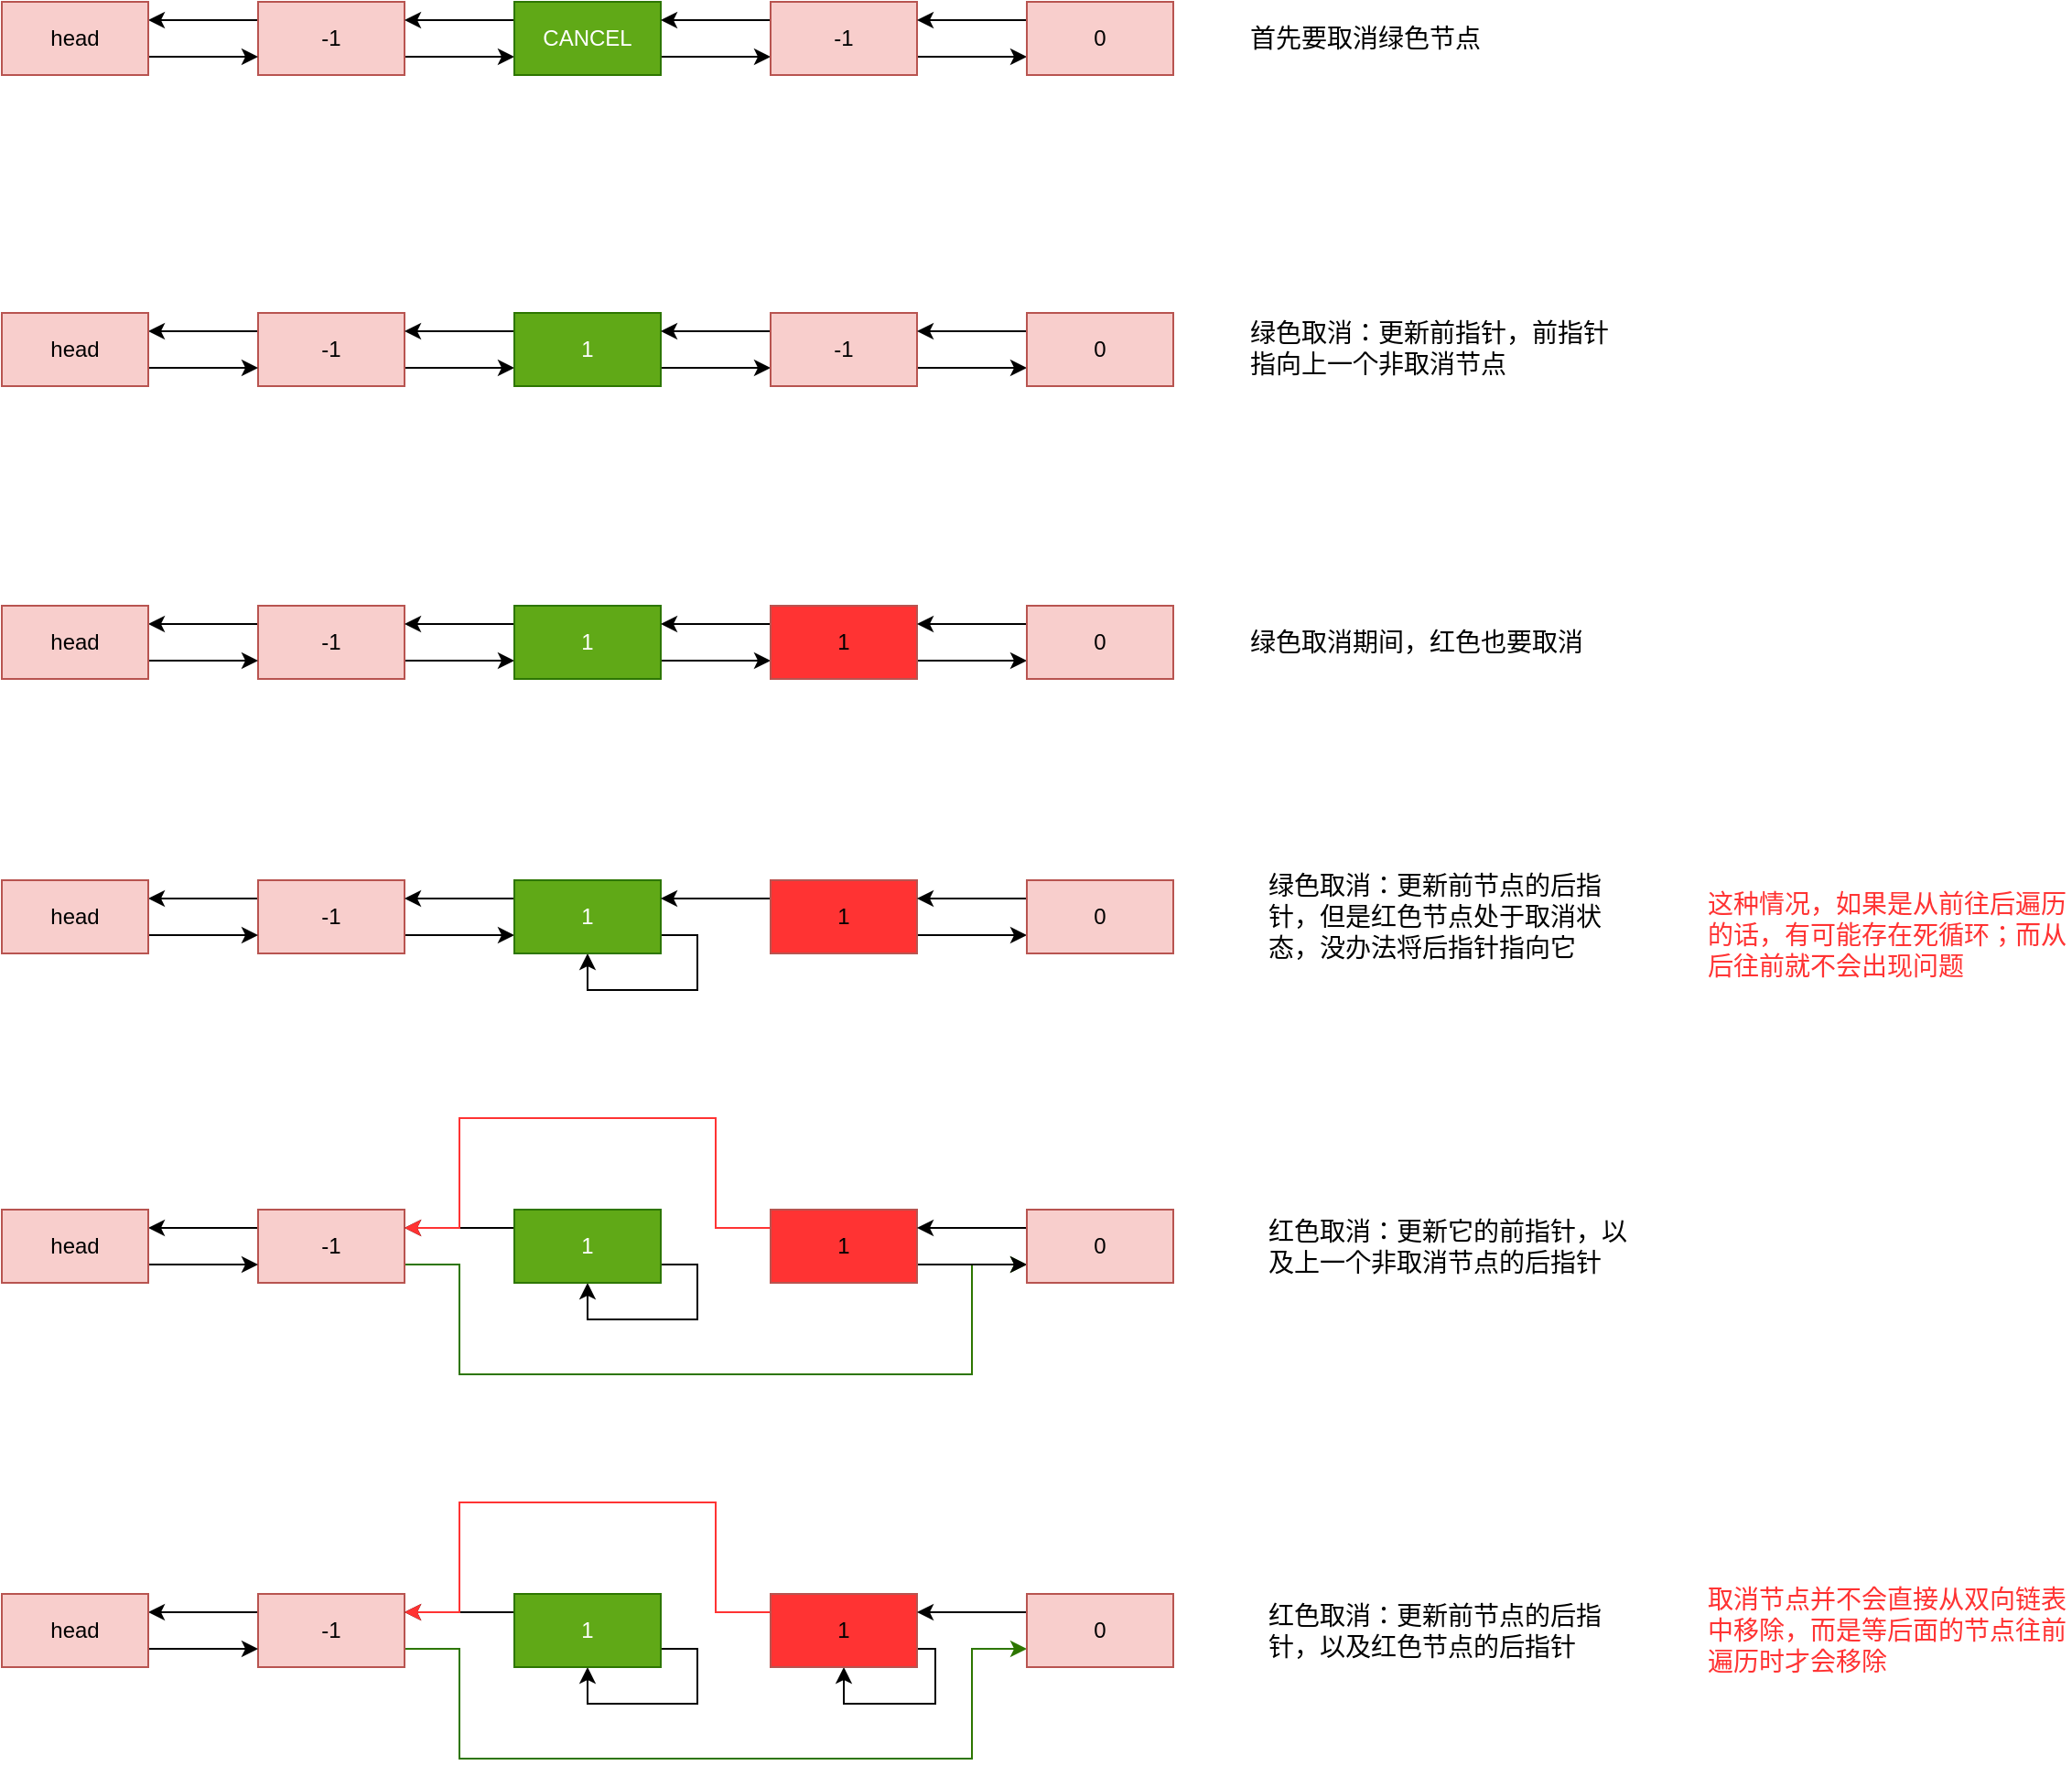 <mxfile version="22.0.8" type="github">
  <diagram name="第 1 页" id="cQR1AnnfZqyHRSD-fw0c">
    <mxGraphModel dx="2074" dy="1110" grid="1" gridSize="10" guides="1" tooltips="1" connect="1" arrows="1" fold="1" page="1" pageScale="1" pageWidth="827" pageHeight="1169" math="0" shadow="0">
      <root>
        <mxCell id="0" />
        <mxCell id="1" parent="0" />
        <mxCell id="GUb_MWUtf1tr1gasSi7g-6" style="edgeStyle=orthogonalEdgeStyle;rounded=0;orthogonalLoop=1;jettySize=auto;html=1;exitX=1;exitY=0.75;exitDx=0;exitDy=0;entryX=0;entryY=0.75;entryDx=0;entryDy=0;" edge="1" parent="1" source="GUb_MWUtf1tr1gasSi7g-1" target="GUb_MWUtf1tr1gasSi7g-4">
          <mxGeometry relative="1" as="geometry">
            <mxPoint x="650" y="150" as="targetPoint" />
          </mxGeometry>
        </mxCell>
        <mxCell id="GUb_MWUtf1tr1gasSi7g-7" style="edgeStyle=orthogonalEdgeStyle;rounded=0;orthogonalLoop=1;jettySize=auto;html=1;exitX=0;exitY=0.25;exitDx=0;exitDy=0;entryX=1;entryY=0.25;entryDx=0;entryDy=0;" edge="1" parent="1" source="GUb_MWUtf1tr1gasSi7g-1" target="GUb_MWUtf1tr1gasSi7g-2">
          <mxGeometry relative="1" as="geometry" />
        </mxCell>
        <mxCell id="GUb_MWUtf1tr1gasSi7g-1" value="-1" style="rounded=0;whiteSpace=wrap;html=1;fillColor=#f8cecc;strokeColor=#b85450;" vertex="1" parent="1">
          <mxGeometry x="510" y="130" width="80" height="40" as="geometry" />
        </mxCell>
        <mxCell id="GUb_MWUtf1tr1gasSi7g-3" style="edgeStyle=orthogonalEdgeStyle;rounded=0;orthogonalLoop=1;jettySize=auto;html=1;exitX=1;exitY=0.75;exitDx=0;exitDy=0;entryX=0;entryY=0.75;entryDx=0;entryDy=0;" edge="1" parent="1" source="GUb_MWUtf1tr1gasSi7g-2" target="GUb_MWUtf1tr1gasSi7g-1">
          <mxGeometry relative="1" as="geometry">
            <mxPoint x="510" y="150" as="targetPoint" />
          </mxGeometry>
        </mxCell>
        <mxCell id="GUb_MWUtf1tr1gasSi7g-2" value="head" style="rounded=0;whiteSpace=wrap;html=1;fillColor=#f8cecc;strokeColor=#b85450;" vertex="1" parent="1">
          <mxGeometry x="370" y="130" width="80" height="40" as="geometry" />
        </mxCell>
        <mxCell id="GUb_MWUtf1tr1gasSi7g-8" style="edgeStyle=orthogonalEdgeStyle;rounded=0;orthogonalLoop=1;jettySize=auto;html=1;exitX=0;exitY=0.25;exitDx=0;exitDy=0;entryX=1;entryY=0.25;entryDx=0;entryDy=0;" edge="1" parent="1" source="GUb_MWUtf1tr1gasSi7g-4" target="GUb_MWUtf1tr1gasSi7g-1">
          <mxGeometry relative="1" as="geometry" />
        </mxCell>
        <mxCell id="GUb_MWUtf1tr1gasSi7g-11" style="edgeStyle=orthogonalEdgeStyle;rounded=0;orthogonalLoop=1;jettySize=auto;html=1;exitX=1;exitY=0.75;exitDx=0;exitDy=0;entryX=0;entryY=0.75;entryDx=0;entryDy=0;" edge="1" parent="1" source="GUb_MWUtf1tr1gasSi7g-4" target="GUb_MWUtf1tr1gasSi7g-9">
          <mxGeometry relative="1" as="geometry" />
        </mxCell>
        <mxCell id="GUb_MWUtf1tr1gasSi7g-4" value="CANCEL" style="rounded=0;whiteSpace=wrap;html=1;fillColor=#60a917;strokeColor=#2D7600;fontColor=#ffffff;" vertex="1" parent="1">
          <mxGeometry x="650" y="130" width="80" height="40" as="geometry" />
        </mxCell>
        <mxCell id="GUb_MWUtf1tr1gasSi7g-12" style="edgeStyle=orthogonalEdgeStyle;rounded=0;orthogonalLoop=1;jettySize=auto;html=1;exitX=0;exitY=0.25;exitDx=0;exitDy=0;entryX=1;entryY=0.25;entryDx=0;entryDy=0;" edge="1" parent="1" source="GUb_MWUtf1tr1gasSi7g-9" target="GUb_MWUtf1tr1gasSi7g-4">
          <mxGeometry relative="1" as="geometry" />
        </mxCell>
        <mxCell id="GUb_MWUtf1tr1gasSi7g-14" style="edgeStyle=orthogonalEdgeStyle;rounded=0;orthogonalLoop=1;jettySize=auto;html=1;exitX=1;exitY=0.75;exitDx=0;exitDy=0;entryX=0;entryY=0.75;entryDx=0;entryDy=0;" edge="1" parent="1" source="GUb_MWUtf1tr1gasSi7g-9" target="GUb_MWUtf1tr1gasSi7g-13">
          <mxGeometry relative="1" as="geometry" />
        </mxCell>
        <mxCell id="GUb_MWUtf1tr1gasSi7g-9" value="-1" style="rounded=0;whiteSpace=wrap;html=1;fillColor=#f8cecc;strokeColor=#b85450;" vertex="1" parent="1">
          <mxGeometry x="790" y="130" width="80" height="40" as="geometry" />
        </mxCell>
        <mxCell id="GUb_MWUtf1tr1gasSi7g-15" style="edgeStyle=orthogonalEdgeStyle;rounded=0;orthogonalLoop=1;jettySize=auto;html=1;exitX=0;exitY=0.25;exitDx=0;exitDy=0;entryX=1;entryY=0.25;entryDx=0;entryDy=0;" edge="1" parent="1" source="GUb_MWUtf1tr1gasSi7g-13" target="GUb_MWUtf1tr1gasSi7g-9">
          <mxGeometry relative="1" as="geometry" />
        </mxCell>
        <mxCell id="GUb_MWUtf1tr1gasSi7g-13" value="0" style="rounded=0;whiteSpace=wrap;html=1;fillColor=#f8cecc;strokeColor=#b85450;" vertex="1" parent="1">
          <mxGeometry x="930" y="130" width="80" height="40" as="geometry" />
        </mxCell>
        <mxCell id="GUb_MWUtf1tr1gasSi7g-29" style="edgeStyle=orthogonalEdgeStyle;rounded=0;orthogonalLoop=1;jettySize=auto;html=1;exitX=1;exitY=0.75;exitDx=0;exitDy=0;entryX=0;entryY=0.75;entryDx=0;entryDy=0;" edge="1" parent="1" source="GUb_MWUtf1tr1gasSi7g-31" target="GUb_MWUtf1tr1gasSi7g-36">
          <mxGeometry relative="1" as="geometry">
            <mxPoint x="650" y="320" as="targetPoint" />
          </mxGeometry>
        </mxCell>
        <mxCell id="GUb_MWUtf1tr1gasSi7g-30" style="edgeStyle=orthogonalEdgeStyle;rounded=0;orthogonalLoop=1;jettySize=auto;html=1;exitX=0;exitY=0.25;exitDx=0;exitDy=0;entryX=1;entryY=0.25;entryDx=0;entryDy=0;" edge="1" parent="1" source="GUb_MWUtf1tr1gasSi7g-31" target="GUb_MWUtf1tr1gasSi7g-33">
          <mxGeometry relative="1" as="geometry" />
        </mxCell>
        <mxCell id="GUb_MWUtf1tr1gasSi7g-31" value="-1" style="rounded=0;whiteSpace=wrap;html=1;fillColor=#f8cecc;strokeColor=#b85450;" vertex="1" parent="1">
          <mxGeometry x="510" y="300" width="80" height="40" as="geometry" />
        </mxCell>
        <mxCell id="GUb_MWUtf1tr1gasSi7g-32" style="edgeStyle=orthogonalEdgeStyle;rounded=0;orthogonalLoop=1;jettySize=auto;html=1;exitX=1;exitY=0.75;exitDx=0;exitDy=0;entryX=0;entryY=0.75;entryDx=0;entryDy=0;" edge="1" parent="1" source="GUb_MWUtf1tr1gasSi7g-33" target="GUb_MWUtf1tr1gasSi7g-31">
          <mxGeometry relative="1" as="geometry">
            <mxPoint x="510" y="320" as="targetPoint" />
          </mxGeometry>
        </mxCell>
        <mxCell id="GUb_MWUtf1tr1gasSi7g-33" value="head" style="rounded=0;whiteSpace=wrap;html=1;fillColor=#f8cecc;strokeColor=#b85450;" vertex="1" parent="1">
          <mxGeometry x="370" y="300" width="80" height="40" as="geometry" />
        </mxCell>
        <mxCell id="GUb_MWUtf1tr1gasSi7g-34" style="edgeStyle=orthogonalEdgeStyle;rounded=0;orthogonalLoop=1;jettySize=auto;html=1;exitX=0;exitY=0.25;exitDx=0;exitDy=0;entryX=1;entryY=0.25;entryDx=0;entryDy=0;" edge="1" parent="1" source="GUb_MWUtf1tr1gasSi7g-36" target="GUb_MWUtf1tr1gasSi7g-31">
          <mxGeometry relative="1" as="geometry" />
        </mxCell>
        <mxCell id="GUb_MWUtf1tr1gasSi7g-35" style="edgeStyle=orthogonalEdgeStyle;rounded=0;orthogonalLoop=1;jettySize=auto;html=1;exitX=1;exitY=0.75;exitDx=0;exitDy=0;entryX=0;entryY=0.75;entryDx=0;entryDy=0;" edge="1" parent="1" source="GUb_MWUtf1tr1gasSi7g-36" target="GUb_MWUtf1tr1gasSi7g-39">
          <mxGeometry relative="1" as="geometry" />
        </mxCell>
        <mxCell id="GUb_MWUtf1tr1gasSi7g-36" value="1" style="rounded=0;whiteSpace=wrap;html=1;fillColor=#60a917;strokeColor=#2D7600;fontColor=#ffffff;" vertex="1" parent="1">
          <mxGeometry x="650" y="300" width="80" height="40" as="geometry" />
        </mxCell>
        <mxCell id="GUb_MWUtf1tr1gasSi7g-38" style="edgeStyle=orthogonalEdgeStyle;rounded=0;orthogonalLoop=1;jettySize=auto;html=1;exitX=1;exitY=0.75;exitDx=0;exitDy=0;entryX=0;entryY=0.75;entryDx=0;entryDy=0;" edge="1" parent="1" source="GUb_MWUtf1tr1gasSi7g-39" target="GUb_MWUtf1tr1gasSi7g-41">
          <mxGeometry relative="1" as="geometry" />
        </mxCell>
        <mxCell id="GUb_MWUtf1tr1gasSi7g-134" style="edgeStyle=orthogonalEdgeStyle;rounded=0;orthogonalLoop=1;jettySize=auto;html=1;exitX=0;exitY=0.25;exitDx=0;exitDy=0;entryX=1;entryY=0.25;entryDx=0;entryDy=0;" edge="1" parent="1" source="GUb_MWUtf1tr1gasSi7g-39" target="GUb_MWUtf1tr1gasSi7g-36">
          <mxGeometry relative="1" as="geometry" />
        </mxCell>
        <mxCell id="GUb_MWUtf1tr1gasSi7g-39" value="-1" style="rounded=0;whiteSpace=wrap;html=1;fillColor=#f8cecc;strokeColor=#b85450;" vertex="1" parent="1">
          <mxGeometry x="790" y="300" width="80" height="40" as="geometry" />
        </mxCell>
        <mxCell id="GUb_MWUtf1tr1gasSi7g-40" style="edgeStyle=orthogonalEdgeStyle;rounded=0;orthogonalLoop=1;jettySize=auto;html=1;exitX=0;exitY=0.25;exitDx=0;exitDy=0;entryX=1;entryY=0.25;entryDx=0;entryDy=0;" edge="1" parent="1" source="GUb_MWUtf1tr1gasSi7g-41" target="GUb_MWUtf1tr1gasSi7g-39">
          <mxGeometry relative="1" as="geometry" />
        </mxCell>
        <mxCell id="GUb_MWUtf1tr1gasSi7g-41" value="0" style="rounded=0;whiteSpace=wrap;html=1;fillColor=#f8cecc;strokeColor=#b85450;" vertex="1" parent="1">
          <mxGeometry x="930" y="300" width="80" height="40" as="geometry" />
        </mxCell>
        <mxCell id="GUb_MWUtf1tr1gasSi7g-42" style="edgeStyle=orthogonalEdgeStyle;rounded=0;orthogonalLoop=1;jettySize=auto;html=1;exitX=1;exitY=0.75;exitDx=0;exitDy=0;entryX=0;entryY=0.75;entryDx=0;entryDy=0;strokeColor=#2D7600;fillColor=#60a917;" edge="1" parent="1" source="GUb_MWUtf1tr1gasSi7g-44" target="GUb_MWUtf1tr1gasSi7g-54">
          <mxGeometry relative="1" as="geometry">
            <mxPoint x="650" y="810" as="targetPoint" />
            <Array as="points">
              <mxPoint x="620" y="820" />
              <mxPoint x="620" y="880" />
              <mxPoint x="900" y="880" />
              <mxPoint x="900" y="820" />
            </Array>
          </mxGeometry>
        </mxCell>
        <mxCell id="GUb_MWUtf1tr1gasSi7g-43" style="edgeStyle=orthogonalEdgeStyle;rounded=0;orthogonalLoop=1;jettySize=auto;html=1;exitX=0;exitY=0.25;exitDx=0;exitDy=0;entryX=1;entryY=0.25;entryDx=0;entryDy=0;" edge="1" parent="1" source="GUb_MWUtf1tr1gasSi7g-44" target="GUb_MWUtf1tr1gasSi7g-46">
          <mxGeometry relative="1" as="geometry" />
        </mxCell>
        <mxCell id="GUb_MWUtf1tr1gasSi7g-44" value="-1" style="rounded=0;whiteSpace=wrap;html=1;fillColor=#f8cecc;strokeColor=#b85450;" vertex="1" parent="1">
          <mxGeometry x="510" y="790" width="80" height="40" as="geometry" />
        </mxCell>
        <mxCell id="GUb_MWUtf1tr1gasSi7g-45" style="edgeStyle=orthogonalEdgeStyle;rounded=0;orthogonalLoop=1;jettySize=auto;html=1;exitX=1;exitY=0.75;exitDx=0;exitDy=0;entryX=0;entryY=0.75;entryDx=0;entryDy=0;" edge="1" parent="1" source="GUb_MWUtf1tr1gasSi7g-46" target="GUb_MWUtf1tr1gasSi7g-44">
          <mxGeometry relative="1" as="geometry">
            <mxPoint x="510" y="810" as="targetPoint" />
          </mxGeometry>
        </mxCell>
        <mxCell id="GUb_MWUtf1tr1gasSi7g-46" value="head" style="rounded=0;whiteSpace=wrap;html=1;fillColor=#f8cecc;strokeColor=#b85450;" vertex="1" parent="1">
          <mxGeometry x="370" y="790" width="80" height="40" as="geometry" />
        </mxCell>
        <mxCell id="GUb_MWUtf1tr1gasSi7g-47" style="edgeStyle=orthogonalEdgeStyle;rounded=0;orthogonalLoop=1;jettySize=auto;html=1;exitX=0;exitY=0.25;exitDx=0;exitDy=0;entryX=1;entryY=0.25;entryDx=0;entryDy=0;" edge="1" parent="1" source="GUb_MWUtf1tr1gasSi7g-49" target="GUb_MWUtf1tr1gasSi7g-44">
          <mxGeometry relative="1" as="geometry" />
        </mxCell>
        <mxCell id="GUb_MWUtf1tr1gasSi7g-48" style="edgeStyle=orthogonalEdgeStyle;rounded=0;orthogonalLoop=1;jettySize=auto;html=1;exitX=1;exitY=0.75;exitDx=0;exitDy=0;entryX=0.5;entryY=1;entryDx=0;entryDy=0;" edge="1" parent="1" source="GUb_MWUtf1tr1gasSi7g-49" target="GUb_MWUtf1tr1gasSi7g-49">
          <mxGeometry relative="1" as="geometry" />
        </mxCell>
        <mxCell id="GUb_MWUtf1tr1gasSi7g-49" value="1" style="rounded=0;whiteSpace=wrap;html=1;fillColor=#60a917;strokeColor=#2D7600;fontColor=#ffffff;" vertex="1" parent="1">
          <mxGeometry x="650" y="790" width="80" height="40" as="geometry" />
        </mxCell>
        <mxCell id="GUb_MWUtf1tr1gasSi7g-50" style="edgeStyle=orthogonalEdgeStyle;rounded=0;orthogonalLoop=1;jettySize=auto;html=1;exitX=0;exitY=0.25;exitDx=0;exitDy=0;entryX=1;entryY=0.25;entryDx=0;entryDy=0;fillColor=#d80073;strokeColor=#FF3333;" edge="1" parent="1" source="GUb_MWUtf1tr1gasSi7g-52" target="GUb_MWUtf1tr1gasSi7g-44">
          <mxGeometry relative="1" as="geometry">
            <Array as="points">
              <mxPoint x="760" y="800" />
              <mxPoint x="760" y="740" />
              <mxPoint x="620" y="740" />
              <mxPoint x="620" y="800" />
            </Array>
          </mxGeometry>
        </mxCell>
        <mxCell id="GUb_MWUtf1tr1gasSi7g-51" style="edgeStyle=orthogonalEdgeStyle;rounded=0;orthogonalLoop=1;jettySize=auto;html=1;exitX=1;exitY=0.75;exitDx=0;exitDy=0;entryX=0;entryY=0.75;entryDx=0;entryDy=0;" edge="1" parent="1" source="GUb_MWUtf1tr1gasSi7g-52" target="GUb_MWUtf1tr1gasSi7g-54">
          <mxGeometry relative="1" as="geometry" />
        </mxCell>
        <mxCell id="GUb_MWUtf1tr1gasSi7g-52" value="1" style="rounded=0;whiteSpace=wrap;html=1;fillColor=#FF3333;strokeColor=#b85450;" vertex="1" parent="1">
          <mxGeometry x="790" y="790" width="80" height="40" as="geometry" />
        </mxCell>
        <mxCell id="GUb_MWUtf1tr1gasSi7g-53" style="edgeStyle=orthogonalEdgeStyle;rounded=0;orthogonalLoop=1;jettySize=auto;html=1;exitX=0;exitY=0.25;exitDx=0;exitDy=0;entryX=1;entryY=0.25;entryDx=0;entryDy=0;" edge="1" parent="1" source="GUb_MWUtf1tr1gasSi7g-54" target="GUb_MWUtf1tr1gasSi7g-52">
          <mxGeometry relative="1" as="geometry" />
        </mxCell>
        <mxCell id="GUb_MWUtf1tr1gasSi7g-54" value="0" style="rounded=0;whiteSpace=wrap;html=1;fillColor=#f8cecc;strokeColor=#b85450;" vertex="1" parent="1">
          <mxGeometry x="930" y="790" width="80" height="40" as="geometry" />
        </mxCell>
        <mxCell id="GUb_MWUtf1tr1gasSi7g-55" style="edgeStyle=orthogonalEdgeStyle;rounded=0;orthogonalLoop=1;jettySize=auto;html=1;exitX=1;exitY=0.75;exitDx=0;exitDy=0;entryX=0;entryY=0.75;entryDx=0;entryDy=0;strokeColor=#2D7600;fillColor=#60a917;" edge="1" parent="1" source="GUb_MWUtf1tr1gasSi7g-57" target="GUb_MWUtf1tr1gasSi7g-67">
          <mxGeometry relative="1" as="geometry">
            <mxPoint x="650" y="1020" as="targetPoint" />
            <Array as="points">
              <mxPoint x="620" y="1030" />
              <mxPoint x="620" y="1090" />
              <mxPoint x="900" y="1090" />
              <mxPoint x="900" y="1030" />
            </Array>
          </mxGeometry>
        </mxCell>
        <mxCell id="GUb_MWUtf1tr1gasSi7g-56" style="edgeStyle=orthogonalEdgeStyle;rounded=0;orthogonalLoop=1;jettySize=auto;html=1;exitX=0;exitY=0.25;exitDx=0;exitDy=0;entryX=1;entryY=0.25;entryDx=0;entryDy=0;" edge="1" parent="1" source="GUb_MWUtf1tr1gasSi7g-57" target="GUb_MWUtf1tr1gasSi7g-59">
          <mxGeometry relative="1" as="geometry" />
        </mxCell>
        <mxCell id="GUb_MWUtf1tr1gasSi7g-57" value="-1" style="rounded=0;whiteSpace=wrap;html=1;fillColor=#f8cecc;strokeColor=#b85450;" vertex="1" parent="1">
          <mxGeometry x="510" y="1000" width="80" height="40" as="geometry" />
        </mxCell>
        <mxCell id="GUb_MWUtf1tr1gasSi7g-58" style="edgeStyle=orthogonalEdgeStyle;rounded=0;orthogonalLoop=1;jettySize=auto;html=1;exitX=1;exitY=0.75;exitDx=0;exitDy=0;entryX=0;entryY=0.75;entryDx=0;entryDy=0;" edge="1" parent="1" source="GUb_MWUtf1tr1gasSi7g-59" target="GUb_MWUtf1tr1gasSi7g-57">
          <mxGeometry relative="1" as="geometry">
            <mxPoint x="510" y="1020" as="targetPoint" />
          </mxGeometry>
        </mxCell>
        <mxCell id="GUb_MWUtf1tr1gasSi7g-59" value="head" style="rounded=0;whiteSpace=wrap;html=1;fillColor=#f8cecc;strokeColor=#b85450;" vertex="1" parent="1">
          <mxGeometry x="370" y="1000" width="80" height="40" as="geometry" />
        </mxCell>
        <mxCell id="GUb_MWUtf1tr1gasSi7g-60" style="edgeStyle=orthogonalEdgeStyle;rounded=0;orthogonalLoop=1;jettySize=auto;html=1;exitX=0;exitY=0.25;exitDx=0;exitDy=0;entryX=1;entryY=0.25;entryDx=0;entryDy=0;" edge="1" parent="1" source="GUb_MWUtf1tr1gasSi7g-62" target="GUb_MWUtf1tr1gasSi7g-57">
          <mxGeometry relative="1" as="geometry" />
        </mxCell>
        <mxCell id="GUb_MWUtf1tr1gasSi7g-61" style="edgeStyle=orthogonalEdgeStyle;rounded=0;orthogonalLoop=1;jettySize=auto;html=1;exitX=1;exitY=0.75;exitDx=0;exitDy=0;entryX=0.5;entryY=1;entryDx=0;entryDy=0;" edge="1" parent="1" source="GUb_MWUtf1tr1gasSi7g-62" target="GUb_MWUtf1tr1gasSi7g-62">
          <mxGeometry relative="1" as="geometry" />
        </mxCell>
        <mxCell id="GUb_MWUtf1tr1gasSi7g-62" value="1" style="rounded=0;whiteSpace=wrap;html=1;fillColor=#60a917;strokeColor=#2D7600;fontColor=#ffffff;" vertex="1" parent="1">
          <mxGeometry x="650" y="1000" width="80" height="40" as="geometry" />
        </mxCell>
        <mxCell id="GUb_MWUtf1tr1gasSi7g-63" style="edgeStyle=orthogonalEdgeStyle;rounded=0;orthogonalLoop=1;jettySize=auto;html=1;exitX=0;exitY=0.25;exitDx=0;exitDy=0;entryX=1;entryY=0.25;entryDx=0;entryDy=0;fillColor=#d80073;strokeColor=#FF3333;" edge="1" parent="1" source="GUb_MWUtf1tr1gasSi7g-65" target="GUb_MWUtf1tr1gasSi7g-57">
          <mxGeometry relative="1" as="geometry">
            <Array as="points">
              <mxPoint x="760" y="1010" />
              <mxPoint x="760" y="950" />
              <mxPoint x="620" y="950" />
              <mxPoint x="620" y="1010" />
            </Array>
          </mxGeometry>
        </mxCell>
        <mxCell id="GUb_MWUtf1tr1gasSi7g-64" style="edgeStyle=orthogonalEdgeStyle;rounded=0;orthogonalLoop=1;jettySize=auto;html=1;exitX=1;exitY=0.75;exitDx=0;exitDy=0;entryX=0.5;entryY=1;entryDx=0;entryDy=0;" edge="1" parent="1" source="GUb_MWUtf1tr1gasSi7g-65" target="GUb_MWUtf1tr1gasSi7g-65">
          <mxGeometry relative="1" as="geometry">
            <Array as="points">
              <mxPoint x="880" y="1030" />
              <mxPoint x="880" y="1060" />
              <mxPoint x="830" y="1060" />
            </Array>
          </mxGeometry>
        </mxCell>
        <mxCell id="GUb_MWUtf1tr1gasSi7g-65" value="1" style="rounded=0;whiteSpace=wrap;html=1;fillColor=#FF3333;strokeColor=#b85450;" vertex="1" parent="1">
          <mxGeometry x="790" y="1000" width="80" height="40" as="geometry" />
        </mxCell>
        <mxCell id="GUb_MWUtf1tr1gasSi7g-66" style="edgeStyle=orthogonalEdgeStyle;rounded=0;orthogonalLoop=1;jettySize=auto;html=1;exitX=0;exitY=0.25;exitDx=0;exitDy=0;entryX=1;entryY=0.25;entryDx=0;entryDy=0;" edge="1" parent="1" source="GUb_MWUtf1tr1gasSi7g-67" target="GUb_MWUtf1tr1gasSi7g-65">
          <mxGeometry relative="1" as="geometry" />
        </mxCell>
        <mxCell id="GUb_MWUtf1tr1gasSi7g-67" value="0" style="rounded=0;whiteSpace=wrap;html=1;fillColor=#f8cecc;strokeColor=#b85450;" vertex="1" parent="1">
          <mxGeometry x="930" y="1000" width="80" height="40" as="geometry" />
        </mxCell>
        <mxCell id="GUb_MWUtf1tr1gasSi7g-121" style="edgeStyle=orthogonalEdgeStyle;rounded=0;orthogonalLoop=1;jettySize=auto;html=1;exitX=0;exitY=0.25;exitDx=0;exitDy=0;entryX=1;entryY=0.25;entryDx=0;entryDy=0;" edge="1" parent="1" source="GUb_MWUtf1tr1gasSi7g-122" target="GUb_MWUtf1tr1gasSi7g-124">
          <mxGeometry relative="1" as="geometry" />
        </mxCell>
        <mxCell id="GUb_MWUtf1tr1gasSi7g-136" style="edgeStyle=orthogonalEdgeStyle;rounded=0;orthogonalLoop=1;jettySize=auto;html=1;exitX=1;exitY=0.75;exitDx=0;exitDy=0;entryX=0;entryY=0.75;entryDx=0;entryDy=0;" edge="1" parent="1" source="GUb_MWUtf1tr1gasSi7g-122" target="GUb_MWUtf1tr1gasSi7g-127">
          <mxGeometry relative="1" as="geometry" />
        </mxCell>
        <mxCell id="GUb_MWUtf1tr1gasSi7g-122" value="-1" style="rounded=0;whiteSpace=wrap;html=1;fillColor=#f8cecc;strokeColor=#b85450;" vertex="1" parent="1">
          <mxGeometry x="510" y="460" width="80" height="40" as="geometry" />
        </mxCell>
        <mxCell id="GUb_MWUtf1tr1gasSi7g-123" style="edgeStyle=orthogonalEdgeStyle;rounded=0;orthogonalLoop=1;jettySize=auto;html=1;exitX=1;exitY=0.75;exitDx=0;exitDy=0;entryX=0;entryY=0.75;entryDx=0;entryDy=0;" edge="1" parent="1" source="GUb_MWUtf1tr1gasSi7g-124" target="GUb_MWUtf1tr1gasSi7g-122">
          <mxGeometry relative="1" as="geometry">
            <mxPoint x="510" y="480" as="targetPoint" />
          </mxGeometry>
        </mxCell>
        <mxCell id="GUb_MWUtf1tr1gasSi7g-124" value="head" style="rounded=0;whiteSpace=wrap;html=1;fillColor=#f8cecc;strokeColor=#b85450;" vertex="1" parent="1">
          <mxGeometry x="370" y="460" width="80" height="40" as="geometry" />
        </mxCell>
        <mxCell id="GUb_MWUtf1tr1gasSi7g-125" style="edgeStyle=orthogonalEdgeStyle;rounded=0;orthogonalLoop=1;jettySize=auto;html=1;exitX=0;exitY=0.25;exitDx=0;exitDy=0;entryX=1;entryY=0.25;entryDx=0;entryDy=0;" edge="1" parent="1" source="GUb_MWUtf1tr1gasSi7g-127" target="GUb_MWUtf1tr1gasSi7g-122">
          <mxGeometry relative="1" as="geometry" />
        </mxCell>
        <mxCell id="GUb_MWUtf1tr1gasSi7g-126" style="edgeStyle=orthogonalEdgeStyle;rounded=0;orthogonalLoop=1;jettySize=auto;html=1;exitX=1;exitY=0.75;exitDx=0;exitDy=0;entryX=0;entryY=0.75;entryDx=0;entryDy=0;" edge="1" parent="1" source="GUb_MWUtf1tr1gasSi7g-127" target="GUb_MWUtf1tr1gasSi7g-130">
          <mxGeometry relative="1" as="geometry" />
        </mxCell>
        <mxCell id="GUb_MWUtf1tr1gasSi7g-127" value="1" style="rounded=0;whiteSpace=wrap;html=1;fillColor=#60a917;strokeColor=#2D7600;fontColor=#ffffff;" vertex="1" parent="1">
          <mxGeometry x="650" y="460" width="80" height="40" as="geometry" />
        </mxCell>
        <mxCell id="GUb_MWUtf1tr1gasSi7g-129" style="edgeStyle=orthogonalEdgeStyle;rounded=0;orthogonalLoop=1;jettySize=auto;html=1;exitX=1;exitY=0.75;exitDx=0;exitDy=0;entryX=0;entryY=0.75;entryDx=0;entryDy=0;" edge="1" parent="1" source="GUb_MWUtf1tr1gasSi7g-130" target="GUb_MWUtf1tr1gasSi7g-132">
          <mxGeometry relative="1" as="geometry" />
        </mxCell>
        <mxCell id="GUb_MWUtf1tr1gasSi7g-135" style="edgeStyle=orthogonalEdgeStyle;rounded=0;orthogonalLoop=1;jettySize=auto;html=1;exitX=0;exitY=0.25;exitDx=0;exitDy=0;entryX=1;entryY=0.25;entryDx=0;entryDy=0;" edge="1" parent="1" source="GUb_MWUtf1tr1gasSi7g-130" target="GUb_MWUtf1tr1gasSi7g-127">
          <mxGeometry relative="1" as="geometry" />
        </mxCell>
        <mxCell id="GUb_MWUtf1tr1gasSi7g-130" value="1" style="rounded=0;whiteSpace=wrap;html=1;fillColor=#FF3333;strokeColor=#b85450;" vertex="1" parent="1">
          <mxGeometry x="790" y="460" width="80" height="40" as="geometry" />
        </mxCell>
        <mxCell id="GUb_MWUtf1tr1gasSi7g-131" style="edgeStyle=orthogonalEdgeStyle;rounded=0;orthogonalLoop=1;jettySize=auto;html=1;exitX=0;exitY=0.25;exitDx=0;exitDy=0;entryX=1;entryY=0.25;entryDx=0;entryDy=0;" edge="1" parent="1" source="GUb_MWUtf1tr1gasSi7g-132" target="GUb_MWUtf1tr1gasSi7g-130">
          <mxGeometry relative="1" as="geometry" />
        </mxCell>
        <mxCell id="GUb_MWUtf1tr1gasSi7g-132" value="0" style="rounded=0;whiteSpace=wrap;html=1;fillColor=#f8cecc;strokeColor=#b85450;" vertex="1" parent="1">
          <mxGeometry x="930" y="460" width="80" height="40" as="geometry" />
        </mxCell>
        <mxCell id="GUb_MWUtf1tr1gasSi7g-137" style="edgeStyle=orthogonalEdgeStyle;rounded=0;orthogonalLoop=1;jettySize=auto;html=1;exitX=0;exitY=0.25;exitDx=0;exitDy=0;entryX=1;entryY=0.25;entryDx=0;entryDy=0;" edge="1" parent="1" source="GUb_MWUtf1tr1gasSi7g-139" target="GUb_MWUtf1tr1gasSi7g-141">
          <mxGeometry relative="1" as="geometry" />
        </mxCell>
        <mxCell id="GUb_MWUtf1tr1gasSi7g-138" style="edgeStyle=orthogonalEdgeStyle;rounded=0;orthogonalLoop=1;jettySize=auto;html=1;exitX=1;exitY=0.75;exitDx=0;exitDy=0;entryX=0;entryY=0.75;entryDx=0;entryDy=0;" edge="1" parent="1" source="GUb_MWUtf1tr1gasSi7g-139" target="GUb_MWUtf1tr1gasSi7g-144">
          <mxGeometry relative="1" as="geometry" />
        </mxCell>
        <mxCell id="GUb_MWUtf1tr1gasSi7g-139" value="-1" style="rounded=0;whiteSpace=wrap;html=1;fillColor=#f8cecc;strokeColor=#b85450;" vertex="1" parent="1">
          <mxGeometry x="510" y="610" width="80" height="40" as="geometry" />
        </mxCell>
        <mxCell id="GUb_MWUtf1tr1gasSi7g-140" style="edgeStyle=orthogonalEdgeStyle;rounded=0;orthogonalLoop=1;jettySize=auto;html=1;exitX=1;exitY=0.75;exitDx=0;exitDy=0;entryX=0;entryY=0.75;entryDx=0;entryDy=0;" edge="1" parent="1" source="GUb_MWUtf1tr1gasSi7g-141" target="GUb_MWUtf1tr1gasSi7g-139">
          <mxGeometry relative="1" as="geometry">
            <mxPoint x="510" y="630" as="targetPoint" />
          </mxGeometry>
        </mxCell>
        <mxCell id="GUb_MWUtf1tr1gasSi7g-141" value="head" style="rounded=0;whiteSpace=wrap;html=1;fillColor=#f8cecc;strokeColor=#b85450;" vertex="1" parent="1">
          <mxGeometry x="370" y="610" width="80" height="40" as="geometry" />
        </mxCell>
        <mxCell id="GUb_MWUtf1tr1gasSi7g-142" style="edgeStyle=orthogonalEdgeStyle;rounded=0;orthogonalLoop=1;jettySize=auto;html=1;exitX=0;exitY=0.25;exitDx=0;exitDy=0;entryX=1;entryY=0.25;entryDx=0;entryDy=0;" edge="1" parent="1" source="GUb_MWUtf1tr1gasSi7g-144" target="GUb_MWUtf1tr1gasSi7g-139">
          <mxGeometry relative="1" as="geometry" />
        </mxCell>
        <mxCell id="GUb_MWUtf1tr1gasSi7g-143" style="edgeStyle=orthogonalEdgeStyle;rounded=0;orthogonalLoop=1;jettySize=auto;html=1;exitX=1;exitY=0.75;exitDx=0;exitDy=0;entryX=0.5;entryY=1;entryDx=0;entryDy=0;" edge="1" parent="1" source="GUb_MWUtf1tr1gasSi7g-144" target="GUb_MWUtf1tr1gasSi7g-144">
          <mxGeometry relative="1" as="geometry">
            <Array as="points">
              <mxPoint x="750" y="640" />
              <mxPoint x="750" y="670" />
              <mxPoint x="690" y="670" />
            </Array>
          </mxGeometry>
        </mxCell>
        <mxCell id="GUb_MWUtf1tr1gasSi7g-144" value="1" style="rounded=0;whiteSpace=wrap;html=1;fillColor=#60a917;strokeColor=#2D7600;fontColor=#ffffff;" vertex="1" parent="1">
          <mxGeometry x="650" y="610" width="80" height="40" as="geometry" />
        </mxCell>
        <mxCell id="GUb_MWUtf1tr1gasSi7g-145" style="edgeStyle=orthogonalEdgeStyle;rounded=0;orthogonalLoop=1;jettySize=auto;html=1;exitX=1;exitY=0.75;exitDx=0;exitDy=0;entryX=0;entryY=0.75;entryDx=0;entryDy=0;" edge="1" parent="1" source="GUb_MWUtf1tr1gasSi7g-147" target="GUb_MWUtf1tr1gasSi7g-149">
          <mxGeometry relative="1" as="geometry" />
        </mxCell>
        <mxCell id="GUb_MWUtf1tr1gasSi7g-146" style="edgeStyle=orthogonalEdgeStyle;rounded=0;orthogonalLoop=1;jettySize=auto;html=1;exitX=0;exitY=0.25;exitDx=0;exitDy=0;entryX=1;entryY=0.25;entryDx=0;entryDy=0;" edge="1" parent="1" source="GUb_MWUtf1tr1gasSi7g-147" target="GUb_MWUtf1tr1gasSi7g-144">
          <mxGeometry relative="1" as="geometry" />
        </mxCell>
        <mxCell id="GUb_MWUtf1tr1gasSi7g-147" value="1" style="rounded=0;whiteSpace=wrap;html=1;fillColor=#FF3333;strokeColor=#b85450;" vertex="1" parent="1">
          <mxGeometry x="790" y="610" width="80" height="40" as="geometry" />
        </mxCell>
        <mxCell id="GUb_MWUtf1tr1gasSi7g-148" style="edgeStyle=orthogonalEdgeStyle;rounded=0;orthogonalLoop=1;jettySize=auto;html=1;exitX=0;exitY=0.25;exitDx=0;exitDy=0;entryX=1;entryY=0.25;entryDx=0;entryDy=0;" edge="1" parent="1" source="GUb_MWUtf1tr1gasSi7g-149" target="GUb_MWUtf1tr1gasSi7g-147">
          <mxGeometry relative="1" as="geometry" />
        </mxCell>
        <mxCell id="GUb_MWUtf1tr1gasSi7g-149" value="0" style="rounded=0;whiteSpace=wrap;html=1;fillColor=#f8cecc;strokeColor=#b85450;" vertex="1" parent="1">
          <mxGeometry x="930" y="610" width="80" height="40" as="geometry" />
        </mxCell>
        <mxCell id="GUb_MWUtf1tr1gasSi7g-151" value="&lt;font style=&quot;font-size: 14px;&quot;&gt;绿色取消期间，红色也要取消&lt;/font&gt;" style="text;html=1;strokeColor=none;fillColor=none;align=left;verticalAlign=middle;whiteSpace=wrap;rounded=0;" vertex="1" parent="1">
          <mxGeometry x="1050" y="461.25" width="200" height="37.5" as="geometry" />
        </mxCell>
        <mxCell id="GUb_MWUtf1tr1gasSi7g-152" value="&lt;font style=&quot;font-size: 14px;&quot;&gt;绿色取消：更新前节点的后指针，但是红色节点处于取消状态，没办法将后指针指向它&lt;/font&gt;" style="text;html=1;strokeColor=none;fillColor=none;align=left;verticalAlign=middle;whiteSpace=wrap;rounded=0;" vertex="1" parent="1">
          <mxGeometry x="1060" y="600.63" width="200" height="58.75" as="geometry" />
        </mxCell>
        <mxCell id="GUb_MWUtf1tr1gasSi7g-153" value="&lt;font style=&quot;font-size: 14px;&quot;&gt;绿色取消：更新前指针，前指针指向上一个非取消节点&lt;/font&gt;" style="text;html=1;strokeColor=none;fillColor=none;align=left;verticalAlign=middle;whiteSpace=wrap;rounded=0;" vertex="1" parent="1">
          <mxGeometry x="1050" y="300" width="200" height="37.5" as="geometry" />
        </mxCell>
        <mxCell id="GUb_MWUtf1tr1gasSi7g-154" value="&lt;font style=&quot;font-size: 14px;&quot;&gt;红色取消：更新它的前指针，以及上一个非取消节点的后指针&lt;/font&gt;" style="text;html=1;strokeColor=none;fillColor=none;align=left;verticalAlign=middle;whiteSpace=wrap;rounded=0;" vertex="1" parent="1">
          <mxGeometry x="1060" y="791.25" width="200" height="37.5" as="geometry" />
        </mxCell>
        <mxCell id="GUb_MWUtf1tr1gasSi7g-155" value="&lt;font style=&quot;font-size: 14px;&quot;&gt;红色取消：更新前节点的后指针，以及红色节点的后指针&lt;/font&gt;" style="text;html=1;strokeColor=none;fillColor=none;align=left;verticalAlign=middle;whiteSpace=wrap;rounded=0;" vertex="1" parent="1">
          <mxGeometry x="1060" y="1001.25" width="200" height="37.5" as="geometry" />
        </mxCell>
        <mxCell id="GUb_MWUtf1tr1gasSi7g-156" value="&lt;span style=&quot;font-size: 14px;&quot;&gt;首先要取消绿色节点&lt;/span&gt;" style="text;html=1;strokeColor=none;fillColor=none;align=left;verticalAlign=middle;whiteSpace=wrap;rounded=0;" vertex="1" parent="1">
          <mxGeometry x="1050" y="131.25" width="200" height="37.5" as="geometry" />
        </mxCell>
        <mxCell id="GUb_MWUtf1tr1gasSi7g-157" value="&lt;font color=&quot;#ff3333&quot; style=&quot;font-size: 14px;&quot;&gt;取消节点并不会直接从双向链表中移除，而是等后面的节点往前遍历时才会移除&lt;/font&gt;" style="text;html=1;strokeColor=none;fillColor=none;align=left;verticalAlign=middle;whiteSpace=wrap;rounded=0;" vertex="1" parent="1">
          <mxGeometry x="1300" y="990.62" width="200" height="58.75" as="geometry" />
        </mxCell>
        <mxCell id="GUb_MWUtf1tr1gasSi7g-158" value="&lt;font color=&quot;#ff3333&quot; style=&quot;font-size: 14px;&quot;&gt;这种情况，如果是从前往后遍历的话，有可能存在死循环；而从后往前就不会出现问题&lt;/font&gt;" style="text;html=1;strokeColor=none;fillColor=none;align=left;verticalAlign=middle;whiteSpace=wrap;rounded=0;" vertex="1" parent="1">
          <mxGeometry x="1300" y="610.63" width="200" height="58.75" as="geometry" />
        </mxCell>
      </root>
    </mxGraphModel>
  </diagram>
</mxfile>

